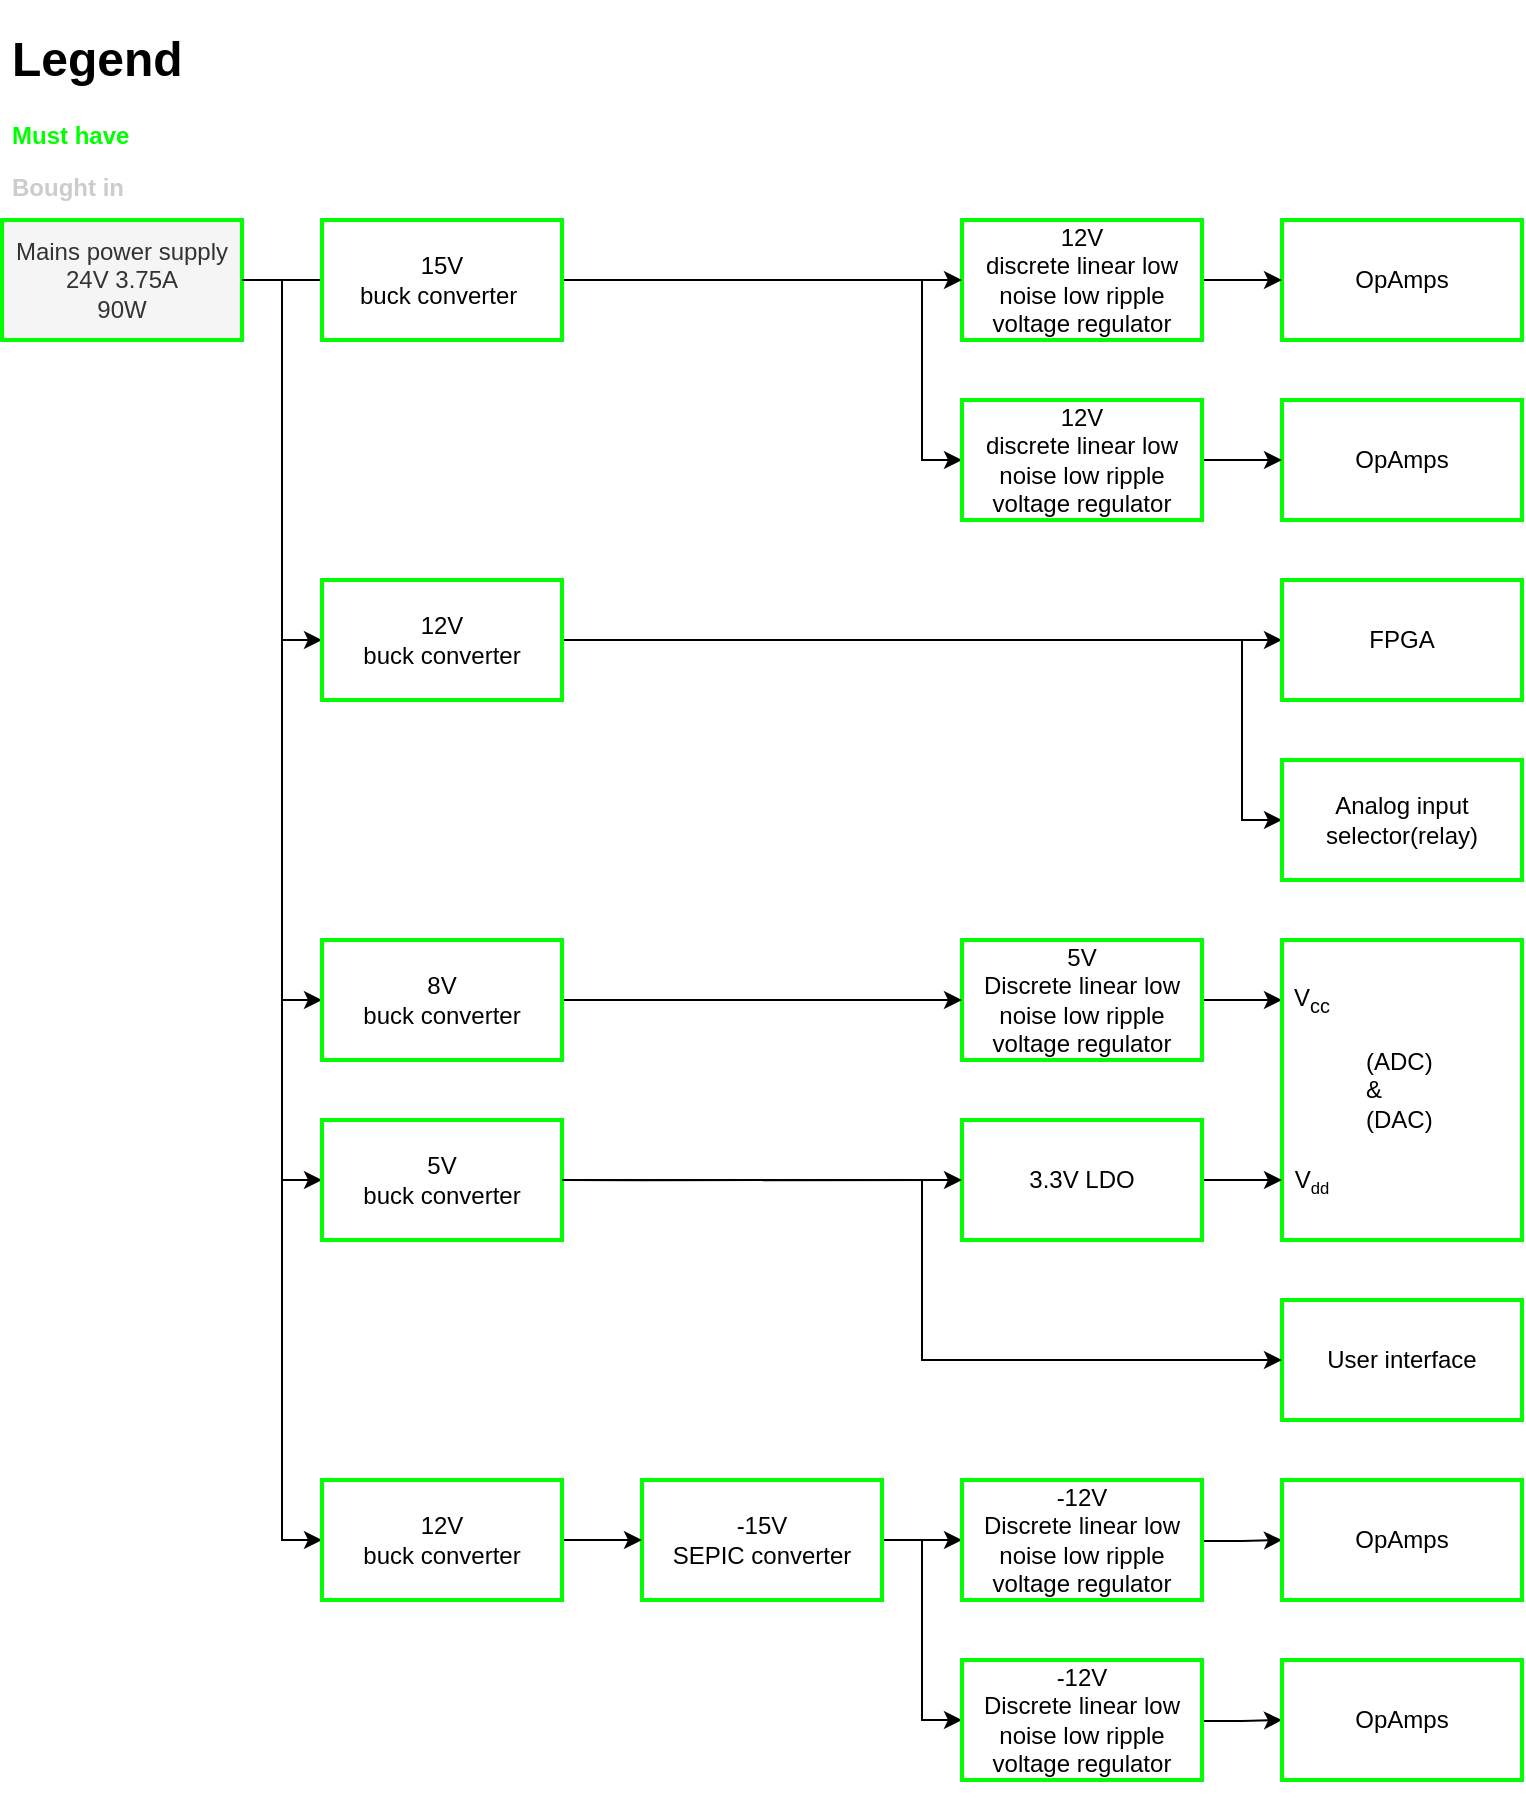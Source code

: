 <mxfile version="21.2.8" type="device">
  <diagram id="oyvH_Q6J8Quz0p-YlAuX" name="Pagina-1">
    <mxGraphModel dx="2074" dy="1196" grid="1" gridSize="10" guides="1" tooltips="1" connect="1" arrows="1" fold="1" page="1" pageScale="1" pageWidth="827" pageHeight="1169" math="0" shadow="0">
      <root>
        <mxCell id="0" />
        <mxCell id="1" parent="0" />
        <mxCell id="QWe19dWb4VjT5Xv9FS85-25" style="edgeStyle=orthogonalEdgeStyle;rounded=0;orthogonalLoop=1;jettySize=auto;html=1;entryX=0;entryY=0.5;entryDx=0;entryDy=0;strokeColor=#050001;fontColor=default;exitX=1;exitY=0.5;exitDx=0;exitDy=0;" parent="1" source="1waSZjhWz7PDlrWZdaSc-65" target="1waSZjhWz7PDlrWZdaSc-77" edge="1">
          <mxGeometry relative="1" as="geometry">
            <Array as="points">
              <mxPoint x="170" y="150" />
              <mxPoint x="170" y="330" />
            </Array>
          </mxGeometry>
        </mxCell>
        <mxCell id="QWe19dWb4VjT5Xv9FS85-26" style="edgeStyle=orthogonalEdgeStyle;rounded=0;orthogonalLoop=1;jettySize=auto;html=1;entryX=0;entryY=0.5;entryDx=0;entryDy=0;strokeColor=#050001;fontColor=default;" parent="1" source="1waSZjhWz7PDlrWZdaSc-65" target="LshpYE88k_rBL2KGBDW7-19" edge="1">
          <mxGeometry relative="1" as="geometry">
            <Array as="points">
              <mxPoint x="170" y="150" />
              <mxPoint x="170" y="600" />
            </Array>
            <mxPoint x="220" y="561" as="targetPoint" />
          </mxGeometry>
        </mxCell>
        <mxCell id="LshpYE88k_rBL2KGBDW7-11" style="edgeStyle=orthogonalEdgeStyle;rounded=0;orthogonalLoop=1;jettySize=auto;html=1;entryX=0;entryY=0.5;entryDx=0;entryDy=0;" parent="1" target="LshpYE88k_rBL2KGBDW7-18" edge="1">
          <mxGeometry relative="1" as="geometry">
            <mxPoint x="220" y="383.5" as="targetPoint" />
            <Array as="points">
              <mxPoint x="170" y="150" />
              <mxPoint x="170" y="510" />
            </Array>
            <mxPoint x="150" y="150" as="sourcePoint" />
          </mxGeometry>
        </mxCell>
        <mxCell id="NJBaik0kOvniVvxULg3k-4" style="edgeStyle=orthogonalEdgeStyle;rounded=0;orthogonalLoop=1;jettySize=auto;html=1;exitX=1;exitY=0.5;exitDx=0;exitDy=0;entryX=0;entryY=0.5;entryDx=0;entryDy=0;" parent="1" source="1waSZjhWz7PDlrWZdaSc-65" target="NJBaik0kOvniVvxULg3k-2" edge="1">
          <mxGeometry relative="1" as="geometry">
            <Array as="points">
              <mxPoint x="170" y="150" />
              <mxPoint x="170" y="780" />
            </Array>
          </mxGeometry>
        </mxCell>
        <mxCell id="1waSZjhWz7PDlrWZdaSc-65" value="Mains power supply&lt;br&gt;24V 3.75A&lt;br&gt;90W" style="rounded=0;whiteSpace=wrap;html=1;strokeColor=#00FF00;strokeWidth=2;fillColor=#f5f5f5;fontColor=#333333;" parent="1" vertex="1">
          <mxGeometry x="30" y="120" width="120" height="60" as="geometry" />
        </mxCell>
        <mxCell id="1waSZjhWz7PDlrWZdaSc-69" value="OpAmps" style="rounded=0;whiteSpace=wrap;html=1;strokeColor=#00FF00;strokeWidth=2;" parent="1" vertex="1">
          <mxGeometry x="670" y="120" width="120" height="60" as="geometry" />
        </mxCell>
        <mxCell id="LshpYE88k_rBL2KGBDW7-51" style="edgeStyle=orthogonalEdgeStyle;rounded=0;orthogonalLoop=1;jettySize=auto;html=1;entryX=0;entryY=0.5;entryDx=0;entryDy=0;strokeColor=#000000;strokeWidth=1;fontColor=#000000;" parent="1" source="1waSZjhWz7PDlrWZdaSc-72" target="1waSZjhWz7PDlrWZdaSc-94" edge="1">
          <mxGeometry relative="1" as="geometry" />
        </mxCell>
        <mxCell id="1waSZjhWz7PDlrWZdaSc-72" value="5V &lt;br&gt;Discrete linear low noise low ripple voltage regulator" style="rounded=0;whiteSpace=wrap;html=1;strokeColor=#00FF00;strokeWidth=2;" parent="1" vertex="1">
          <mxGeometry x="510" y="480" width="120" height="60" as="geometry" />
        </mxCell>
        <mxCell id="SzZdDUcmJpk51UncvI9A-1" style="edgeStyle=orthogonalEdgeStyle;rounded=0;orthogonalLoop=1;jettySize=auto;html=1;entryX=0;entryY=0.5;entryDx=0;entryDy=0;" parent="1" source="1waSZjhWz7PDlrWZdaSc-77" target="1waSZjhWz7PDlrWZdaSc-78" edge="1">
          <mxGeometry relative="1" as="geometry" />
        </mxCell>
        <mxCell id="SzZdDUcmJpk51UncvI9A-17" style="edgeStyle=orthogonalEdgeStyle;rounded=0;orthogonalLoop=1;jettySize=auto;html=1;entryX=0;entryY=0.5;entryDx=0;entryDy=0;" parent="1" source="1waSZjhWz7PDlrWZdaSc-77" target="1waSZjhWz7PDlrWZdaSc-80" edge="1">
          <mxGeometry relative="1" as="geometry">
            <Array as="points">
              <mxPoint x="650" y="330" />
              <mxPoint x="650" y="420" />
            </Array>
          </mxGeometry>
        </mxCell>
        <mxCell id="1waSZjhWz7PDlrWZdaSc-77" value="12V &lt;br&gt;buck converter" style="rounded=0;whiteSpace=wrap;html=1;strokeColor=#00FF00;strokeWidth=2;" parent="1" vertex="1">
          <mxGeometry x="190" y="300" width="120" height="60" as="geometry" />
        </mxCell>
        <mxCell id="1waSZjhWz7PDlrWZdaSc-78" value="FPGA" style="rounded=0;whiteSpace=wrap;html=1;strokeColor=#00FF00;strokeWidth=2;" parent="1" vertex="1">
          <mxGeometry x="670" y="300" width="120" height="60" as="geometry" />
        </mxCell>
        <mxCell id="1waSZjhWz7PDlrWZdaSc-79" value="User interface" style="rounded=0;whiteSpace=wrap;html=1;strokeColor=#00FF00;strokeWidth=2;" parent="1" vertex="1">
          <mxGeometry x="670" y="660" width="120" height="60" as="geometry" />
        </mxCell>
        <mxCell id="1waSZjhWz7PDlrWZdaSc-80" value="Analog input selector(relay)" style="rounded=0;whiteSpace=wrap;html=1;strokeColor=#00FF00;strokeWidth=2;" parent="1" vertex="1">
          <mxGeometry x="670" y="390" width="120" height="60" as="geometry" />
        </mxCell>
        <mxCell id="1waSZjhWz7PDlrWZdaSc-81" value="" style="edgeStyle=orthogonalEdgeStyle;rounded=0;orthogonalLoop=1;jettySize=auto;html=1;entryX=0;entryY=0.5;entryDx=0;entryDy=0;strokeColor=#000000;strokeWidth=1;exitX=1;exitY=0.5;exitDx=0;exitDy=0;" parent="1" source="LshpYE88k_rBL2KGBDW7-27" target="LshpYE88k_rBL2KGBDW7-28" edge="1">
          <mxGeometry relative="1" as="geometry">
            <mxPoint x="459.0" y="830.0" as="sourcePoint" />
            <mxPoint x="523" y="830.0" as="targetPoint" />
            <Array as="points" />
          </mxGeometry>
        </mxCell>
        <mxCell id="LshpYE88k_rBL2KGBDW7-25" value="" style="edgeStyle=orthogonalEdgeStyle;rounded=0;orthogonalLoop=1;jettySize=auto;html=1;exitX=1.002;exitY=0.508;exitDx=0;exitDy=0;exitPerimeter=0;strokeColor=#000000;strokeWidth=1;" parent="1" source="LshpYE88k_rBL2KGBDW7-28" target="1waSZjhWz7PDlrWZdaSc-86" edge="1">
          <mxGeometry relative="1" as="geometry">
            <mxPoint x="643" y="830" as="sourcePoint" />
          </mxGeometry>
        </mxCell>
        <mxCell id="1waSZjhWz7PDlrWZdaSc-86" value="OpAmps" style="rounded=0;whiteSpace=wrap;html=1;strokeColor=#00FF00;strokeWidth=2;" parent="1" vertex="1">
          <mxGeometry x="670" y="750" width="120" height="60" as="geometry" />
        </mxCell>
        <mxCell id="1waSZjhWz7PDlrWZdaSc-93" value="&lt;blockquote style=&quot;margin: 0 0 0 40px; border: none; padding: 0px;&quot;&gt;&lt;p style=&quot;line-height: 120%;&quot;&gt;(ADC)&lt;br&gt;&amp;amp; &lt;br&gt;(DAC)&lt;/p&gt;&lt;/blockquote&gt;" style="rounded=0;whiteSpace=wrap;html=1;shadow=0;fillColor=none;align=left;strokeColor=#00FF00;strokeWidth=2;" parent="1" vertex="1">
          <mxGeometry x="670" y="480" width="120" height="150" as="geometry" />
        </mxCell>
        <mxCell id="1waSZjhWz7PDlrWZdaSc-94" value="V&lt;sub&gt;cc&lt;/sub&gt;" style="rounded=0;whiteSpace=wrap;html=1;shadow=0;dashed=1;fontColor=#000000;fillColor=none;strokeColor=none;strokeWidth=2;" parent="1" vertex="1">
          <mxGeometry x="670" y="487.5" width="30" height="45" as="geometry" />
        </mxCell>
        <mxCell id="LshpYE88k_rBL2KGBDW7-23" value="" style="edgeStyle=orthogonalEdgeStyle;rounded=0;orthogonalLoop=1;jettySize=auto;html=1;strokeColor=#000000;strokeWidth=1;entryX=0;entryY=0.5;entryDx=0;entryDy=0;" parent="1" source="1waSZjhWz7PDlrWZdaSc-98" target="LshpYE88k_rBL2KGBDW7-14" edge="1">
          <mxGeometry relative="1" as="geometry">
            <Array as="points" />
          </mxGeometry>
        </mxCell>
        <mxCell id="1waSZjhWz7PDlrWZdaSc-98" value="3.3V LDO" style="rounded=0;whiteSpace=wrap;html=1;strokeWidth=2;strokeColor=#00FF00;align=center;" parent="1" vertex="1">
          <mxGeometry x="510" y="570" width="120" height="60" as="geometry" />
        </mxCell>
        <mxCell id="QWe19dWb4VjT5Xv9FS85-14" style="edgeStyle=orthogonalEdgeStyle;rounded=0;orthogonalLoop=1;jettySize=auto;html=1;exitX=0.5;exitY=1;exitDx=0;exitDy=0;strokeColor=#00FF00;fontColor=default;strokeWidth=2;" parent="1" edge="1">
          <mxGeometry relative="1" as="geometry">
            <mxPoint x="580.5" y="810" as="sourcePoint" />
            <mxPoint x="580.5" y="810" as="targetPoint" />
          </mxGeometry>
        </mxCell>
        <mxCell id="QWe19dWb4VjT5Xv9FS85-18" style="edgeStyle=orthogonalEdgeStyle;rounded=0;orthogonalLoop=1;jettySize=auto;html=1;entryX=0;entryY=0.5;entryDx=0;entryDy=0;strokeColor=#000000;fontColor=default;exitX=1.003;exitY=0.501;exitDx=0;exitDy=0;exitPerimeter=0;strokeWidth=1;" parent="1" source="LshpYE88k_rBL2KGBDW7-19" target="1waSZjhWz7PDlrWZdaSc-98" edge="1">
          <mxGeometry relative="1" as="geometry">
            <mxPoint x="320" y="677.5" as="sourcePoint" />
            <Array as="points">
              <mxPoint x="350" y="600" />
              <mxPoint x="350" y="600" />
            </Array>
          </mxGeometry>
        </mxCell>
        <mxCell id="QWe19dWb4VjT5Xv9FS85-29" value="" style="edgeStyle=orthogonalEdgeStyle;rounded=0;orthogonalLoop=1;jettySize=auto;html=1;endArrow=none;entryX=0;entryY=0.5;entryDx=0;entryDy=0;" parent="1" source="1waSZjhWz7PDlrWZdaSc-65" target="LshpYE88k_rBL2KGBDW7-20" edge="1">
          <mxGeometry relative="1" as="geometry">
            <mxPoint x="150" y="151.0" as="sourcePoint" />
            <mxPoint x="219" y="151" as="targetPoint" />
          </mxGeometry>
        </mxCell>
        <mxCell id="LshpYE88k_rBL2KGBDW7-10" style="edgeStyle=orthogonalEdgeStyle;rounded=0;orthogonalLoop=1;jettySize=auto;html=1;entryX=0;entryY=0.5;entryDx=0;entryDy=0;exitX=1;exitY=0.5;exitDx=0;exitDy=0;strokeColor=#000000;strokeWidth=1;" parent="1" source="LshpYE88k_rBL2KGBDW7-18" target="1waSZjhWz7PDlrWZdaSc-72" edge="1">
          <mxGeometry relative="1" as="geometry">
            <mxPoint x="380" y="517.5" as="targetPoint" />
            <mxPoint x="330" y="507.5" as="sourcePoint" />
          </mxGeometry>
        </mxCell>
        <mxCell id="LshpYE88k_rBL2KGBDW7-14" value="V&lt;span style=&quot;font-size: 10px;&quot;&gt;&lt;sub&gt;dd&lt;/sub&gt;&lt;/span&gt;" style="rounded=0;whiteSpace=wrap;html=1;shadow=0;dashed=1;fontColor=#000000;fillColor=none;strokeColor=none;strokeWidth=2;" parent="1" vertex="1">
          <mxGeometry x="670" y="577.5" width="30" height="45" as="geometry" />
        </mxCell>
        <mxCell id="LshpYE88k_rBL2KGBDW7-21" style="edgeStyle=orthogonalEdgeStyle;rounded=0;orthogonalLoop=1;jettySize=auto;html=1;entryX=0;entryY=0.5;entryDx=0;entryDy=0;strokeColor=#000000;strokeWidth=1;exitX=1;exitY=0.5;exitDx=0;exitDy=0;" parent="1" source="LshpYE88k_rBL2KGBDW7-16" target="1waSZjhWz7PDlrWZdaSc-69" edge="1">
          <mxGeometry relative="1" as="geometry">
            <mxPoint x="510" y="151" as="targetPoint" />
            <Array as="points" />
          </mxGeometry>
        </mxCell>
        <mxCell id="LshpYE88k_rBL2KGBDW7-16" value="12V &lt;br&gt;discrete linear low noise low ripple voltage regulator" style="rounded=0;whiteSpace=wrap;html=1;strokeColor=#00FF00;strokeWidth=2;" parent="1" vertex="1">
          <mxGeometry x="510" y="120" width="120" height="60" as="geometry" />
        </mxCell>
        <mxCell id="LshpYE88k_rBL2KGBDW7-18" value="8V &lt;br&gt;buck converter" style="rounded=0;whiteSpace=wrap;html=1;strokeColor=#00FF00;strokeWidth=2;" parent="1" vertex="1">
          <mxGeometry x="190" y="480" width="120" height="60" as="geometry" />
        </mxCell>
        <mxCell id="LshpYE88k_rBL2KGBDW7-19" value="5V &lt;br&gt;buck converter" style="rounded=0;whiteSpace=wrap;html=1;strokeColor=#00FF00;strokeWidth=2;" parent="1" vertex="1">
          <mxGeometry x="190" y="570" width="120" height="60" as="geometry" />
        </mxCell>
        <mxCell id="LshpYE88k_rBL2KGBDW7-50" value="" style="edgeStyle=orthogonalEdgeStyle;rounded=0;orthogonalLoop=1;jettySize=auto;html=1;strokeColor=#000000;strokeWidth=1;fontColor=#000000;entryX=0;entryY=0.5;entryDx=0;entryDy=0;exitX=1;exitY=0.5;exitDx=0;exitDy=0;" parent="1" source="LshpYE88k_rBL2KGBDW7-20" target="LshpYE88k_rBL2KGBDW7-16" edge="1">
          <mxGeometry relative="1" as="geometry" />
        </mxCell>
        <mxCell id="SzZdDUcmJpk51UncvI9A-16" style="edgeStyle=orthogonalEdgeStyle;rounded=0;orthogonalLoop=1;jettySize=auto;html=1;entryX=0;entryY=0.5;entryDx=0;entryDy=0;" parent="1" source="LshpYE88k_rBL2KGBDW7-20" target="SzZdDUcmJpk51UncvI9A-14" edge="1">
          <mxGeometry relative="1" as="geometry">
            <Array as="points">
              <mxPoint x="490" y="150" />
              <mxPoint x="490" y="240" />
            </Array>
          </mxGeometry>
        </mxCell>
        <mxCell id="LshpYE88k_rBL2KGBDW7-20" value="15V &lt;br&gt;buck converter&amp;nbsp;" style="rounded=0;whiteSpace=wrap;html=1;strokeColor=#00FF00;strokeWidth=2;" parent="1" vertex="1">
          <mxGeometry x="190" y="120" width="120" height="60" as="geometry" />
        </mxCell>
        <mxCell id="SzZdDUcmJpk51UncvI9A-15" style="edgeStyle=orthogonalEdgeStyle;rounded=0;orthogonalLoop=1;jettySize=auto;html=1;entryX=0;entryY=0.5;entryDx=0;entryDy=0;" parent="1" source="LshpYE88k_rBL2KGBDW7-27" target="SzZdDUcmJpk51UncvI9A-6" edge="1">
          <mxGeometry relative="1" as="geometry" />
        </mxCell>
        <mxCell id="LshpYE88k_rBL2KGBDW7-27" value="-15V &lt;br&gt;SEPIC converter" style="rounded=0;whiteSpace=wrap;html=1;strokeColor=#00FF00;strokeWidth=2;" parent="1" vertex="1">
          <mxGeometry x="350" y="750" width="120" height="60" as="geometry" />
        </mxCell>
        <mxCell id="LshpYE88k_rBL2KGBDW7-28" value="-12V &lt;br&gt;Discrete linear low noise low ripple voltage regulator" style="rounded=0;whiteSpace=wrap;html=1;strokeColor=#00FF00;strokeWidth=2;" parent="1" vertex="1">
          <mxGeometry x="510" y="750" width="120" height="60" as="geometry" />
        </mxCell>
        <mxCell id="LshpYE88k_rBL2KGBDW7-49" value="&lt;h1&gt;Legend&lt;/h1&gt;&lt;p&gt;&lt;font color=&quot;#00ff00&quot;&gt;&lt;b&gt;Must have&lt;/b&gt;&lt;/font&gt;&lt;/p&gt;&lt;p&gt;&lt;font color=&quot;#cccccc&quot;&gt;&lt;b&gt;Bought in&lt;/b&gt;&lt;/font&gt;&lt;/p&gt;" style="text;html=1;strokeColor=none;fillColor=none;spacing=5;spacingTop=-20;whiteSpace=wrap;overflow=hidden;rounded=0;" parent="1" vertex="1">
          <mxGeometry x="30" y="20" width="100" height="100" as="geometry" />
        </mxCell>
        <mxCell id="yGzw6XAe2-pwmFHX-0Ah-2" style="edgeStyle=orthogonalEdgeStyle;rounded=0;orthogonalLoop=1;jettySize=auto;html=1;entryX=0;entryY=0.5;entryDx=0;entryDy=0;strokeColor=#000000;strokeWidth=1;" parent="1" source="LshpYE88k_rBL2KGBDW7-19" target="1waSZjhWz7PDlrWZdaSc-79" edge="1">
          <mxGeometry relative="1" as="geometry">
            <mxPoint x="330" y="600" as="sourcePoint" />
            <Array as="points">
              <mxPoint x="490" y="600" />
              <mxPoint x="490" y="690" />
            </Array>
            <mxPoint x="530" y="700" as="targetPoint" />
          </mxGeometry>
        </mxCell>
        <mxCell id="SzZdDUcmJpk51UncvI9A-2" value="" style="edgeStyle=orthogonalEdgeStyle;rounded=0;orthogonalLoop=1;jettySize=auto;html=1;exitX=1.002;exitY=0.508;exitDx=0;exitDy=0;exitPerimeter=0;strokeColor=#000000;strokeWidth=1;" parent="1" source="SzZdDUcmJpk51UncvI9A-6" target="SzZdDUcmJpk51UncvI9A-3" edge="1">
          <mxGeometry relative="1" as="geometry">
            <mxPoint x="643" y="922.5" as="sourcePoint" />
          </mxGeometry>
        </mxCell>
        <mxCell id="SzZdDUcmJpk51UncvI9A-3" value="OpAmps" style="rounded=0;whiteSpace=wrap;html=1;strokeColor=#00FF00;strokeWidth=2;" parent="1" vertex="1">
          <mxGeometry x="670" y="840" width="120" height="60" as="geometry" />
        </mxCell>
        <mxCell id="SzZdDUcmJpk51UncvI9A-5" style="edgeStyle=orthogonalEdgeStyle;rounded=0;orthogonalLoop=1;jettySize=auto;html=1;exitX=0.5;exitY=1;exitDx=0;exitDy=0;strokeColor=#00FF00;fontColor=default;strokeWidth=2;" parent="1" edge="1">
          <mxGeometry relative="1" as="geometry">
            <mxPoint x="580.5" y="902.5" as="sourcePoint" />
            <mxPoint x="580.5" y="902.5" as="targetPoint" />
          </mxGeometry>
        </mxCell>
        <mxCell id="SzZdDUcmJpk51UncvI9A-6" value="-12V &lt;br&gt;Discrete linear low noise low ripple voltage regulator" style="rounded=0;whiteSpace=wrap;html=1;strokeColor=#00FF00;strokeWidth=2;" parent="1" vertex="1">
          <mxGeometry x="510" y="840" width="120" height="60" as="geometry" />
        </mxCell>
        <mxCell id="SzZdDUcmJpk51UncvI9A-12" value="OpAmps" style="rounded=0;whiteSpace=wrap;html=1;strokeColor=#00FF00;strokeWidth=2;" parent="1" vertex="1">
          <mxGeometry x="670" y="210" width="120" height="60" as="geometry" />
        </mxCell>
        <mxCell id="NJBaik0kOvniVvxULg3k-5" value="" style="edgeStyle=orthogonalEdgeStyle;rounded=0;orthogonalLoop=1;jettySize=auto;html=1;" parent="1" source="SzZdDUcmJpk51UncvI9A-14" target="SzZdDUcmJpk51UncvI9A-12" edge="1">
          <mxGeometry relative="1" as="geometry" />
        </mxCell>
        <mxCell id="SzZdDUcmJpk51UncvI9A-14" value="12V &lt;br&gt;discrete linear low noise low ripple voltage regulator" style="rounded=0;whiteSpace=wrap;html=1;strokeColor=#00FF00;strokeWidth=2;" parent="1" vertex="1">
          <mxGeometry x="510" y="210" width="120" height="60" as="geometry" />
        </mxCell>
        <mxCell id="NJBaik0kOvniVvxULg3k-3" value="" style="edgeStyle=orthogonalEdgeStyle;rounded=0;orthogonalLoop=1;jettySize=auto;html=1;" parent="1" source="NJBaik0kOvniVvxULg3k-2" target="LshpYE88k_rBL2KGBDW7-27" edge="1">
          <mxGeometry relative="1" as="geometry" />
        </mxCell>
        <mxCell id="NJBaik0kOvniVvxULg3k-2" value="12V &lt;br&gt;buck converter" style="rounded=0;whiteSpace=wrap;html=1;strokeColor=#00FF00;strokeWidth=2;" parent="1" vertex="1">
          <mxGeometry x="190" y="750" width="120" height="60" as="geometry" />
        </mxCell>
      </root>
    </mxGraphModel>
  </diagram>
</mxfile>
